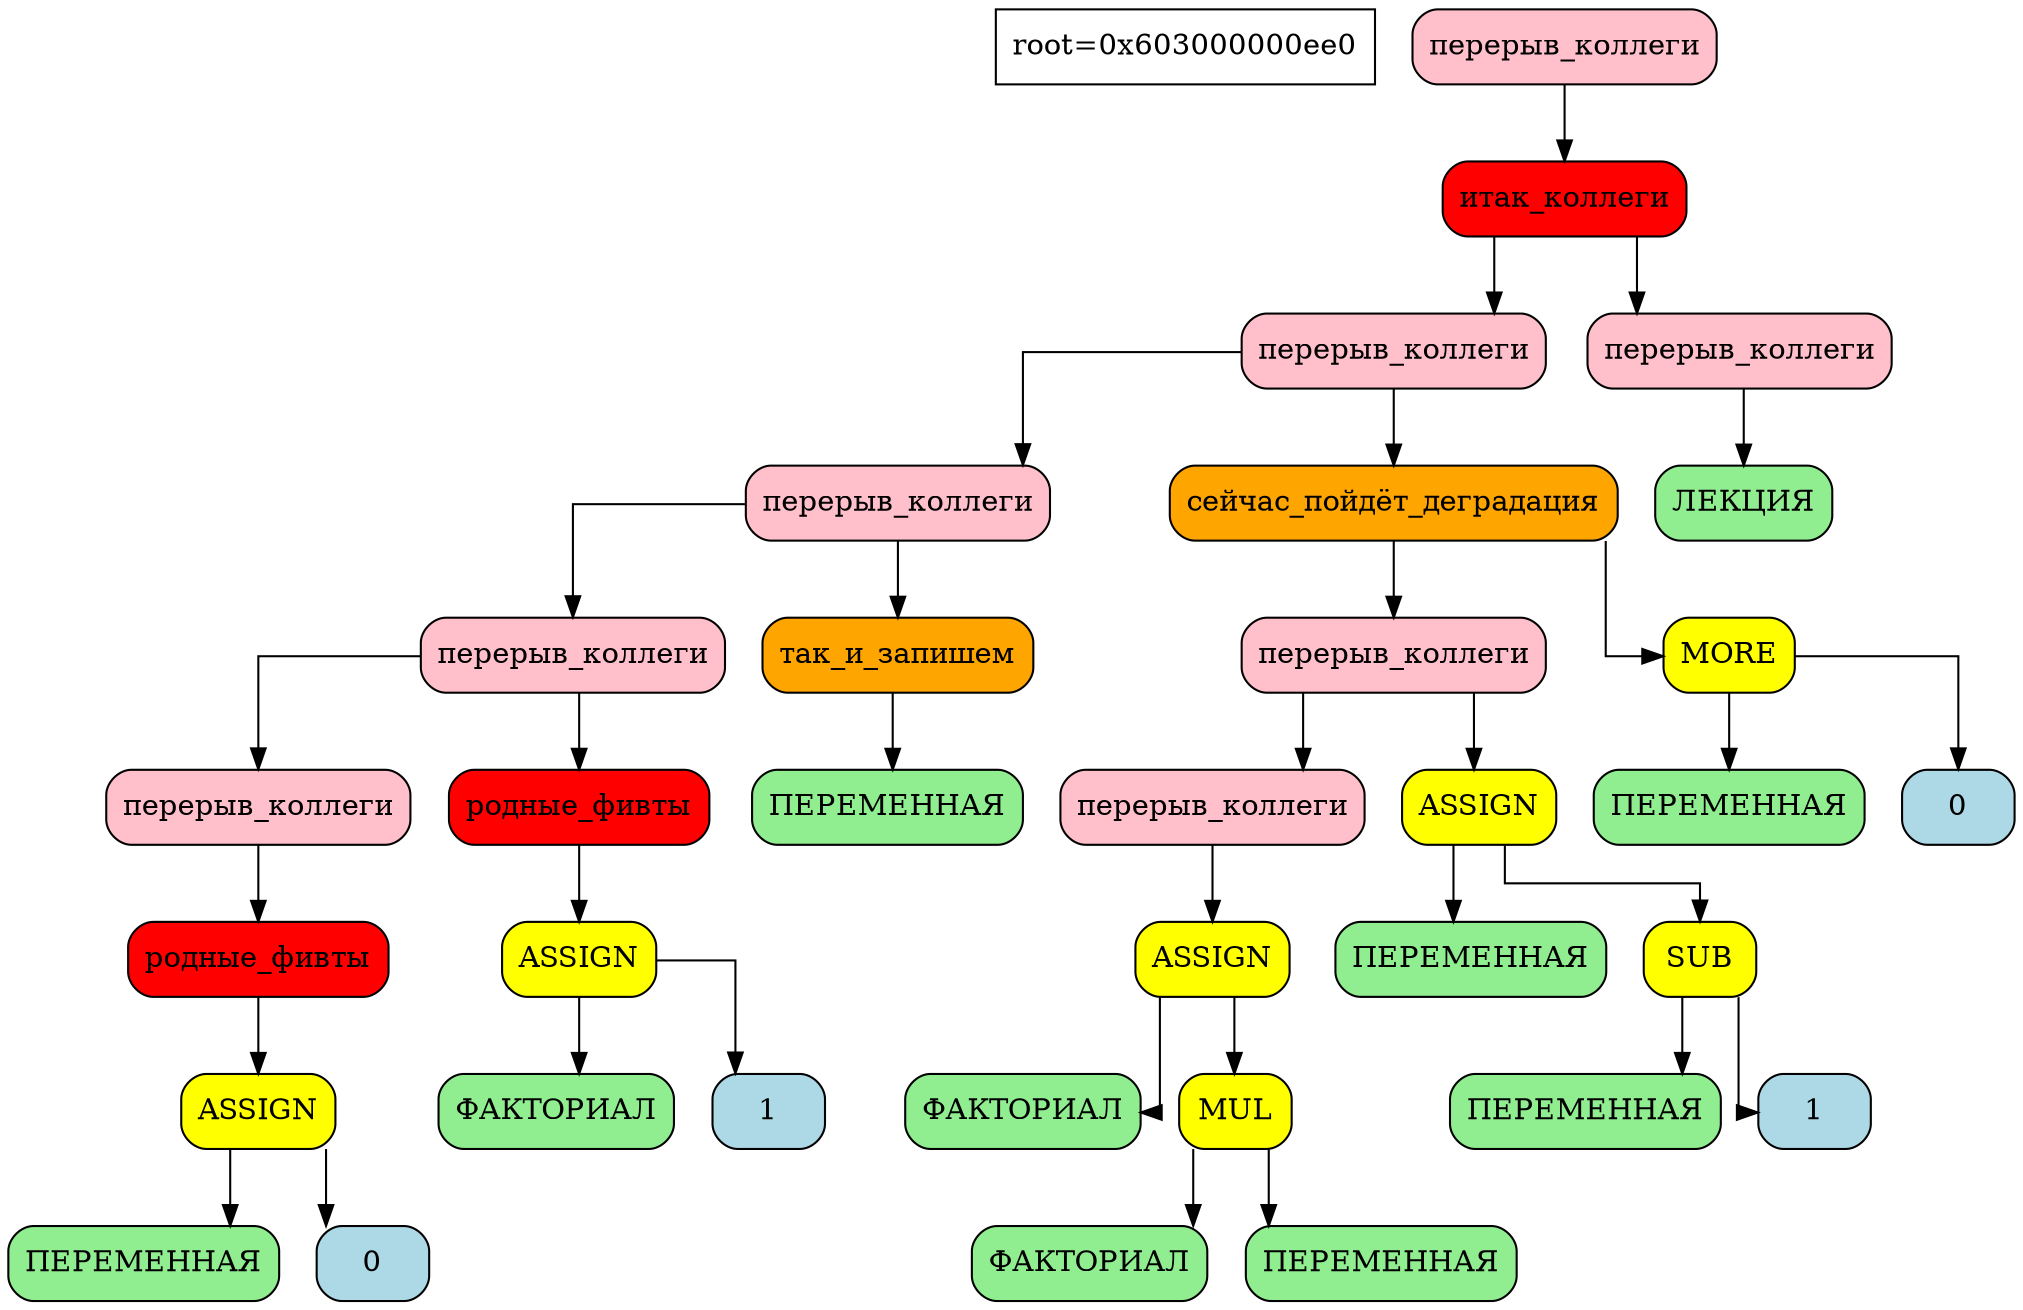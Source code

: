 digraph tree{
    node[shape=record,fontsize=14];
    splines=ortho
    info[label="root=0x603000000ee0"]

  	node0x603000000ee0[shape=Mrecord,style="rounded,filled",fillcolor="pink",label="перерыв_коллеги"]
	node0x603000000ee0[shape=Mrecord,style="rounded,filled",fillcolor="pink",label="перерыв_коллеги"]
	node0x603000000ee0->node0x603000000eb0
	node0x603000000eb0[shape=Mrecord,style="rounded,filled",fillcolor="red",label="итак_коллеги"]
	node0x603000000eb0->node0x603000000e50
	node0x603000000e50[shape=Mrecord,style="rounded,filled",fillcolor="pink",label="перерыв_коллеги"]
	node0x603000000e50->node0x603000000a60
	node0x603000000a60[shape=Mrecord,style="rounded,filled",fillcolor="pink",label="перерыв_коллеги"]
	node0x603000000a60->node0x6030000009d0
	node0x6030000009d0[shape=Mrecord,style="rounded,filled",fillcolor="pink",label="перерыв_коллеги"]
	node0x6030000009d0->node0x6030000008e0
	node0x6030000008e0[shape=Mrecord,style="rounded,filled",fillcolor="pink",label="перерыв_коллеги"]
	node0x6030000008e0[shape=Mrecord,style="rounded,filled",fillcolor="pink",label="перерыв_коллеги"]
	node0x6030000008e0->node0x6030000008b0
	node0x6030000008b0[shape=Mrecord,style="rounded,filled",fillcolor="red",label="родные_фивты"]
	node0x6030000008b0->node0x603000000880
	node0x603000000880[shape=Mrecord,style="rounded,filled",fillcolor="yellow",label="ASSIGN"]
	node0x603000000880->node0x603000000820
	node0x603000000820[shape=Mrecord,style="rounded,filled",fillcolor="lightgreen",label="ПЕРЕМЕННАЯ"]
	node0x603000000820[shape=Mrecord,style="rounded,filled",fillcolor="lightgreen",label="ПЕРЕМЕННАЯ"]
	node0x603000000880[shape=Mrecord,style="rounded,filled",fillcolor="yellow",label="ASSIGN"]
	node0x603000000880->node0x603000000850
	node0x603000000850[shape=Mrecord,style="rounded,filled",fillcolor="lightblue",label="0"]
	node0x603000000850[shape=Mrecord,style="rounded,filled",fillcolor="lightblue",label="0"]
	node0x6030000008b0[shape=Mrecord,style="rounded,filled",fillcolor="red",label="родные_фивты"]
	node0x6030000009d0[shape=Mrecord,style="rounded,filled",fillcolor="pink",label="перерыв_коллеги"]
	node0x6030000009d0->node0x6030000009a0
	node0x6030000009a0[shape=Mrecord,style="rounded,filled",fillcolor="red",label="родные_фивты"]
	node0x6030000009a0->node0x603000000970
	node0x603000000970[shape=Mrecord,style="rounded,filled",fillcolor="yellow",label="ASSIGN"]
	node0x603000000970->node0x603000000910
	node0x603000000910[shape=Mrecord,style="rounded,filled",fillcolor="lightgreen",label="ФАКТОРИАЛ"]
	node0x603000000910[shape=Mrecord,style="rounded,filled",fillcolor="lightgreen",label="ФАКТОРИАЛ"]
	node0x603000000970[shape=Mrecord,style="rounded,filled",fillcolor="yellow",label="ASSIGN"]
	node0x603000000970->node0x603000000940
	node0x603000000940[shape=Mrecord,style="rounded,filled",fillcolor="lightblue",label="1"]
	node0x603000000940[shape=Mrecord,style="rounded,filled",fillcolor="lightblue",label="1"]
	node0x6030000009a0[shape=Mrecord,style="rounded,filled",fillcolor="red",label="родные_фивты"]
	node0x603000000a60[shape=Mrecord,style="rounded,filled",fillcolor="pink",label="перерыв_коллеги"]
	node0x603000000a60->node0x603000000a30
	node0x603000000a30[shape=Mrecord,style="rounded,filled",fillcolor="orange",label="так_и_запишем"]
	node0x603000000a30[shape=Mrecord,style="rounded,filled",fillcolor="orange",label="так_и_запишем"]
	node0x603000000a30->node0x603000000a00
	node0x603000000a00[shape=Mrecord,style="rounded,filled",fillcolor="lightgreen",label="ПЕРЕМЕННАЯ"]
	node0x603000000a00[shape=Mrecord,style="rounded,filled",fillcolor="lightgreen",label="ПЕРЕМЕННАЯ"]
	node0x603000000e50[shape=Mrecord,style="rounded,filled",fillcolor="pink",label="перерыв_коллеги"]
	node0x603000000e50->node0x603000000e20
	node0x603000000e20[shape=Mrecord,style="rounded,filled",fillcolor="orange",label="сейчас_пойдёт_деградация"]
	node0x603000000e20->node0x603000000df0
	node0x603000000df0[shape=Mrecord,style="rounded,filled",fillcolor="pink",label="перерыв_коллеги"]
	node0x603000000df0->node0x603000000ca0
	node0x603000000ca0[shape=Mrecord,style="rounded,filled",fillcolor="pink",label="перерыв_коллеги"]
	node0x603000000ca0[shape=Mrecord,style="rounded,filled",fillcolor="pink",label="перерыв_коллеги"]
	node0x603000000ca0->node0x603000000c70
	node0x603000000c70[shape=Mrecord,style="rounded,filled",fillcolor="yellow",label="ASSIGN"]
	node0x603000000c70->node0x603000000b50
	node0x603000000b50[shape=Mrecord,style="rounded,filled",fillcolor="lightgreen",label="ФАКТОРИАЛ"]
	node0x603000000b50[shape=Mrecord,style="rounded,filled",fillcolor="lightgreen",label="ФАКТОРИАЛ"]
	node0x603000000c70[shape=Mrecord,style="rounded,filled",fillcolor="yellow",label="ASSIGN"]
	node0x603000000c70->node0x603000000c40
	node0x603000000c40[shape=Mrecord,style="rounded,filled",fillcolor="yellow",label="MUL"]
	node0x603000000c40->node0x603000000bb0
	node0x603000000bb0[shape=Mrecord,style="rounded,filled",fillcolor="lightgreen",label="ФАКТОРИАЛ"]
	node0x603000000bb0[shape=Mrecord,style="rounded,filled",fillcolor="lightgreen",label="ФАКТОРИАЛ"]
	node0x603000000c40[shape=Mrecord,style="rounded,filled",fillcolor="yellow",label="MUL"]
	node0x603000000c40->node0x603000000c10
	node0x603000000c10[shape=Mrecord,style="rounded,filled",fillcolor="lightgreen",label="ПЕРЕМЕННАЯ"]
	node0x603000000c10[shape=Mrecord,style="rounded,filled",fillcolor="lightgreen",label="ПЕРЕМЕННАЯ"]
	node0x603000000df0[shape=Mrecord,style="rounded,filled",fillcolor="pink",label="перерыв_коллеги"]
	node0x603000000df0->node0x603000000dc0
	node0x603000000dc0[shape=Mrecord,style="rounded,filled",fillcolor="yellow",label="ASSIGN"]
	node0x603000000dc0->node0x603000000cd0
	node0x603000000cd0[shape=Mrecord,style="rounded,filled",fillcolor="lightgreen",label="ПЕРЕМЕННАЯ"]
	node0x603000000cd0[shape=Mrecord,style="rounded,filled",fillcolor="lightgreen",label="ПЕРЕМЕННАЯ"]
	node0x603000000dc0[shape=Mrecord,style="rounded,filled",fillcolor="yellow",label="ASSIGN"]
	node0x603000000dc0->node0x603000000d90
	node0x603000000d90[shape=Mrecord,style="rounded,filled",fillcolor="yellow",label="SUB"]
	node0x603000000d90->node0x603000000d30
	node0x603000000d30[shape=Mrecord,style="rounded,filled",fillcolor="lightgreen",label="ПЕРЕМЕННАЯ"]
	node0x603000000d30[shape=Mrecord,style="rounded,filled",fillcolor="lightgreen",label="ПЕРЕМЕННАЯ"]
	node0x603000000d90[shape=Mrecord,style="rounded,filled",fillcolor="yellow",label="SUB"]
	node0x603000000d90->node0x603000000d60
	node0x603000000d60[shape=Mrecord,style="rounded,filled",fillcolor="lightblue",label="1"]
	node0x603000000d60[shape=Mrecord,style="rounded,filled",fillcolor="lightblue",label="1"]
	node0x603000000e20[shape=Mrecord,style="rounded,filled",fillcolor="orange",label="сейчас_пойдёт_деградация"]
	node0x603000000e20->node0x603000000b20
	node0x603000000b20[shape=Mrecord,style="rounded,filled",fillcolor="yellow",label="MORE"]
	node0x603000000b20->node0x603000000ac0
	node0x603000000ac0[shape=Mrecord,style="rounded,filled",fillcolor="lightgreen",label="ПЕРЕМЕННАЯ"]
	node0x603000000ac0[shape=Mrecord,style="rounded,filled",fillcolor="lightgreen",label="ПЕРЕМЕННАЯ"]
	node0x603000000b20[shape=Mrecord,style="rounded,filled",fillcolor="yellow",label="MORE"]
	node0x603000000b20->node0x603000000af0
	node0x603000000af0[shape=Mrecord,style="rounded,filled",fillcolor="lightblue",label="0"]
	node0x603000000af0[shape=Mrecord,style="rounded,filled",fillcolor="lightblue",label="0"]
	node0x603000000eb0[shape=Mrecord,style="rounded,filled",fillcolor="red",label="итак_коллеги"]
	node0x603000000eb0->node0x603000000e80
	node0x603000000e80[shape=Mrecord,style="rounded,filled",fillcolor="pink",label="перерыв_коллеги"]
	node0x603000000e80[shape=Mrecord,style="rounded,filled",fillcolor="pink",label="перерыв_коллеги"]
	node0x603000000e80->node0x6030000007f0
	node0x6030000007f0[shape=Mrecord,style="rounded,filled",fillcolor="lightgreen",label="ЛЕКЦИЯ"]
	node0x6030000007f0[shape=Mrecord,style="rounded,filled",fillcolor="lightgreen",label="ЛЕКЦИЯ"]

}